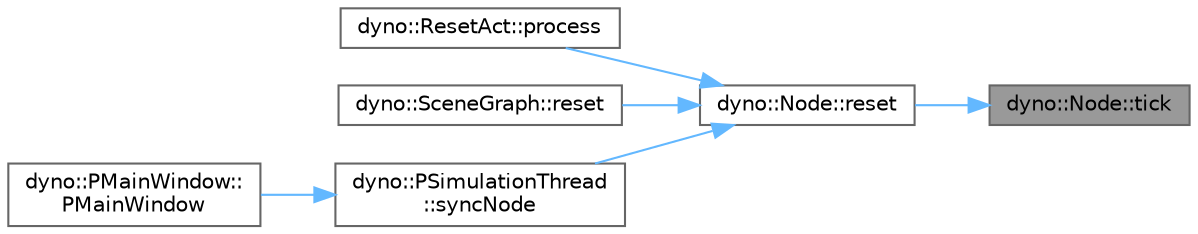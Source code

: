 digraph "dyno::Node::tick"
{
 // LATEX_PDF_SIZE
  bgcolor="transparent";
  edge [fontname=Helvetica,fontsize=10,labelfontname=Helvetica,labelfontsize=10];
  node [fontname=Helvetica,fontsize=10,shape=box,height=0.2,width=0.4];
  rankdir="RL";
  Node1 [id="Node000001",label="dyno::Node::tick",height=0.2,width=0.4,color="gray40", fillcolor="grey60", style="filled", fontcolor="black",tooltip="notify all state and output fields are updated"];
  Node1 -> Node2 [id="edge1_Node000001_Node000002",dir="back",color="steelblue1",style="solid",tooltip=" "];
  Node2 [id="Node000002",label="dyno::Node::reset",height=0.2,width=0.4,color="grey40", fillcolor="white", style="filled",URL="$classdyno_1_1_node.html#aab8ae5fafafc2facf6aab7a0f7994438",tooltip=" "];
  Node2 -> Node3 [id="edge2_Node000002_Node000003",dir="back",color="steelblue1",style="solid",tooltip=" "];
  Node3 [id="Node000003",label="dyno::ResetAct::process",height=0.2,width=0.4,color="grey40", fillcolor="white", style="filled",URL="$classdyno_1_1_reset_act.html#a97b422d3c58e1f6511cc937802067ddf",tooltip=" "];
  Node2 -> Node4 [id="edge3_Node000002_Node000004",dir="back",color="steelblue1",style="solid",tooltip=" "];
  Node4 [id="Node000004",label="dyno::SceneGraph::reset",height=0.2,width=0.4,color="grey40", fillcolor="white", style="filled",URL="$classdyno_1_1_scene_graph.html#abf6db1165a77b8bd9f682e2c7cafdda4",tooltip=" "];
  Node2 -> Node5 [id="edge4_Node000002_Node000005",dir="back",color="steelblue1",style="solid",tooltip=" "];
  Node5 [id="Node000005",label="dyno::PSimulationThread\l::syncNode",height=0.2,width=0.4,color="grey40", fillcolor="white", style="filled",URL="$classdyno_1_1_p_simulation_thread.html#aa8e50b7106fcc35a36d360b3f793087c",tooltip=" "];
  Node5 -> Node6 [id="edge5_Node000005_Node000006",dir="back",color="steelblue1",style="solid",tooltip=" "];
  Node6 [id="Node000006",label="dyno::PMainWindow::\lPMainWindow",height=0.2,width=0.4,color="grey40", fillcolor="white", style="filled",URL="$classdyno_1_1_p_main_window.html#a55a1afe7cc3865eb78d59d769ac2d13a",tooltip=" "];
}
